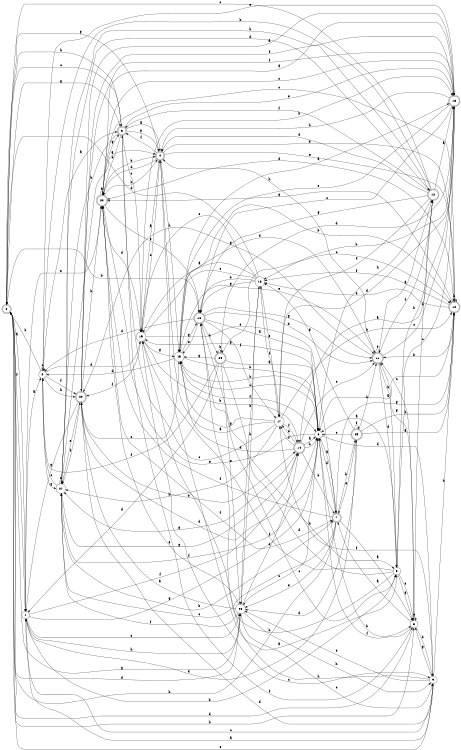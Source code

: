 digraph n21_5 {
__start0 [label="" shape="none"];

rankdir=LR;
size="8,5";

s0 [style="rounded,filled", color="black", fillcolor="white" shape="doublecircle", label="0"];
s1 [style="filled", color="black", fillcolor="white" shape="circle", label="1"];
s2 [style="filled", color="black", fillcolor="white" shape="circle", label="2"];
s3 [style="rounded,filled", color="black", fillcolor="white" shape="doublecircle", label="3"];
s4 [style="rounded,filled", color="black", fillcolor="white" shape="doublecircle", label="4"];
s5 [style="filled", color="black", fillcolor="white" shape="circle", label="5"];
s6 [style="filled", color="black", fillcolor="white" shape="circle", label="6"];
s7 [style="rounded,filled", color="black", fillcolor="white" shape="doublecircle", label="7"];
s8 [style="filled", color="black", fillcolor="white" shape="circle", label="8"];
s9 [style="filled", color="black", fillcolor="white" shape="circle", label="9"];
s10 [style="rounded,filled", color="black", fillcolor="white" shape="doublecircle", label="10"];
s11 [style="rounded,filled", color="black", fillcolor="white" shape="doublecircle", label="11"];
s12 [style="rounded,filled", color="black", fillcolor="white" shape="doublecircle", label="12"];
s13 [style="rounded,filled", color="black", fillcolor="white" shape="doublecircle", label="13"];
s14 [style="rounded,filled", color="black", fillcolor="white" shape="doublecircle", label="14"];
s15 [style="filled", color="black", fillcolor="white" shape="circle", label="15"];
s16 [style="rounded,filled", color="black", fillcolor="white" shape="doublecircle", label="16"];
s17 [style="filled", color="black", fillcolor="white" shape="circle", label="17"];
s18 [style="filled", color="black", fillcolor="white" shape="circle", label="18"];
s19 [style="filled", color="black", fillcolor="white" shape="circle", label="19"];
s20 [style="rounded,filled", color="black", fillcolor="white" shape="doublecircle", label="20"];
s21 [style="filled", color="black", fillcolor="white" shape="circle", label="21"];
s22 [style="rounded,filled", color="black", fillcolor="white" shape="doublecircle", label="22"];
s23 [style="filled", color="black", fillcolor="white" shape="circle", label="23"];
s24 [style="rounded,filled", color="black", fillcolor="white" shape="doublecircle", label="24"];
s25 [style="rounded,filled", color="black", fillcolor="white" shape="doublecircle", label="25"];
s0 -> s1 [label="a"];
s0 -> s16 [label="b"];
s0 -> s3 [label="c"];
s0 -> s23 [label="d"];
s0 -> s9 [label="e"];
s0 -> s1 [label="f"];
s0 -> s3 [label="g"];
s0 -> s8 [label="h"];
s1 -> s2 [label="a"];
s1 -> s5 [label="b"];
s1 -> s23 [label="c"];
s1 -> s25 [label="d"];
s1 -> s22 [label="e"];
s1 -> s14 [label="f"];
s1 -> s6 [label="g"];
s1 -> s23 [label="h"];
s2 -> s3 [label="a"];
s2 -> s0 [label="b"];
s2 -> s2 [label="c"];
s2 -> s19 [label="d"];
s2 -> s13 [label="e"];
s2 -> s20 [label="f"];
s2 -> s21 [label="g"];
s2 -> s20 [label="h"];
s3 -> s4 [label="a"];
s3 -> s21 [label="b"];
s3 -> s19 [label="c"];
s3 -> s22 [label="d"];
s3 -> s13 [label="e"];
s3 -> s8 [label="f"];
s3 -> s4 [label="g"];
s3 -> s0 [label="h"];
s4 -> s5 [label="a"];
s4 -> s10 [label="b"];
s4 -> s19 [label="c"];
s4 -> s22 [label="d"];
s4 -> s10 [label="e"];
s4 -> s3 [label="f"];
s4 -> s0 [label="g"];
s4 -> s15 [label="h"];
s5 -> s6 [label="a"];
s5 -> s12 [label="b"];
s5 -> s13 [label="c"];
s5 -> s16 [label="d"];
s5 -> s8 [label="e"];
s5 -> s19 [label="f"];
s5 -> s8 [label="g"];
s5 -> s19 [label="h"];
s6 -> s7 [label="a"];
s6 -> s8 [label="b"];
s6 -> s23 [label="c"];
s6 -> s9 [label="d"];
s6 -> s22 [label="e"];
s6 -> s21 [label="f"];
s6 -> s19 [label="g"];
s6 -> s15 [label="h"];
s7 -> s8 [label="a"];
s7 -> s25 [label="b"];
s7 -> s21 [label="c"];
s7 -> s6 [label="d"];
s7 -> s23 [label="e"];
s7 -> s22 [label="f"];
s7 -> s10 [label="g"];
s7 -> s0 [label="h"];
s8 -> s7 [label="a"];
s8 -> s9 [label="b"];
s8 -> s11 [label="c"];
s8 -> s0 [label="d"];
s8 -> s8 [label="e"];
s8 -> s6 [label="f"];
s8 -> s11 [label="g"];
s8 -> s12 [label="h"];
s9 -> s1 [label="a"];
s9 -> s10 [label="b"];
s9 -> s1 [label="c"];
s9 -> s20 [label="d"];
s9 -> s23 [label="e"];
s9 -> s17 [label="f"];
s9 -> s8 [label="g"];
s9 -> s16 [label="h"];
s10 -> s6 [label="a"];
s10 -> s11 [label="b"];
s10 -> s22 [label="c"];
s10 -> s22 [label="d"];
s10 -> s18 [label="e"];
s10 -> s18 [label="f"];
s10 -> s22 [label="g"];
s10 -> s10 [label="h"];
s11 -> s12 [label="a"];
s11 -> s5 [label="b"];
s11 -> s13 [label="c"];
s11 -> s5 [label="d"];
s11 -> s11 [label="e"];
s11 -> s12 [label="f"];
s11 -> s20 [label="g"];
s11 -> s4 [label="h"];
s12 -> s13 [label="a"];
s12 -> s2 [label="b"];
s12 -> s0 [label="c"];
s12 -> s4 [label="d"];
s12 -> s17 [label="e"];
s12 -> s3 [label="f"];
s12 -> s16 [label="g"];
s12 -> s6 [label="h"];
s13 -> s14 [label="a"];
s13 -> s18 [label="b"];
s13 -> s16 [label="c"];
s13 -> s24 [label="d"];
s13 -> s15 [label="e"];
s13 -> s20 [label="f"];
s13 -> s22 [label="g"];
s13 -> s4 [label="h"];
s14 -> s6 [label="a"];
s14 -> s7 [label="b"];
s14 -> s11 [label="c"];
s14 -> s15 [label="d"];
s14 -> s17 [label="e"];
s14 -> s17 [label="f"];
s14 -> s21 [label="g"];
s14 -> s6 [label="h"];
s15 -> s13 [label="a"];
s15 -> s10 [label="b"];
s15 -> s6 [label="c"];
s15 -> s2 [label="d"];
s15 -> s11 [label="e"];
s15 -> s6 [label="f"];
s15 -> s16 [label="g"];
s15 -> s6 [label="h"];
s16 -> s6 [label="a"];
s16 -> s11 [label="b"];
s16 -> s5 [label="c"];
s16 -> s2 [label="d"];
s16 -> s15 [label="e"];
s16 -> s17 [label="f"];
s16 -> s11 [label="g"];
s16 -> s24 [label="h"];
s17 -> s4 [label="a"];
s17 -> s10 [label="b"];
s17 -> s3 [label="c"];
s17 -> s13 [label="d"];
s17 -> s18 [label="e"];
s17 -> s14 [label="f"];
s17 -> s15 [label="g"];
s17 -> s21 [label="h"];
s18 -> s19 [label="a"];
s18 -> s16 [label="b"];
s18 -> s19 [label="c"];
s18 -> s0 [label="d"];
s18 -> s15 [label="e"];
s18 -> s17 [label="f"];
s18 -> s16 [label="g"];
s18 -> s23 [label="h"];
s19 -> s4 [label="a"];
s19 -> s14 [label="b"];
s19 -> s9 [label="c"];
s19 -> s11 [label="d"];
s19 -> s7 [label="e"];
s19 -> s20 [label="f"];
s19 -> s15 [label="g"];
s19 -> s13 [label="h"];
s20 -> s13 [label="a"];
s20 -> s14 [label="b"];
s20 -> s15 [label="c"];
s20 -> s6 [label="d"];
s20 -> s21 [label="e"];
s20 -> s13 [label="f"];
s20 -> s1 [label="g"];
s20 -> s22 [label="h"];
s21 -> s4 [label="a"];
s21 -> s7 [label="b"];
s21 -> s2 [label="c"];
s21 -> s12 [label="d"];
s21 -> s21 [label="e"];
s21 -> s20 [label="f"];
s21 -> s14 [label="g"];
s21 -> s12 [label="h"];
s22 -> s22 [label="a"];
s22 -> s4 [label="b"];
s22 -> s13 [label="c"];
s22 -> s19 [label="d"];
s22 -> s16 [label="e"];
s22 -> s7 [label="f"];
s22 -> s3 [label="g"];
s22 -> s4 [label="h"];
s23 -> s20 [label="a"];
s23 -> s18 [label="b"];
s23 -> s9 [label="c"];
s23 -> s14 [label="d"];
s23 -> s22 [label="e"];
s23 -> s21 [label="f"];
s23 -> s0 [label="g"];
s23 -> s9 [label="h"];
s24 -> s6 [label="a"];
s24 -> s24 [label="b"];
s24 -> s10 [label="c"];
s24 -> s1 [label="d"];
s24 -> s23 [label="e"];
s24 -> s2 [label="f"];
s24 -> s15 [label="g"];
s24 -> s5 [label="h"];
s25 -> s10 [label="a"];
s25 -> s11 [label="b"];
s25 -> s6 [label="c"];
s25 -> s23 [label="d"];
s25 -> s7 [label="e"];
s25 -> s25 [label="f"];
s25 -> s18 [label="g"];
s25 -> s10 [label="h"];

}